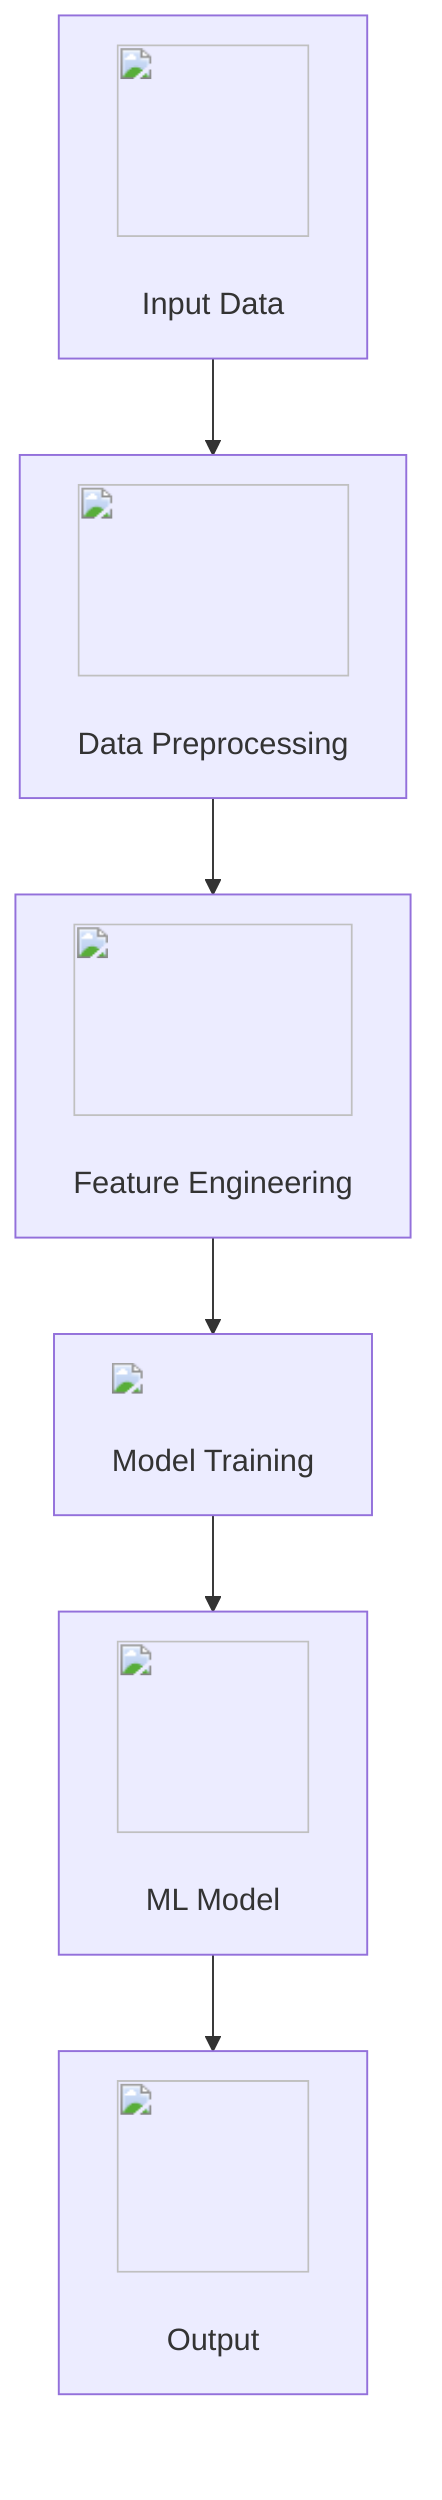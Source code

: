 graph TD
    A["<img src='icons/database.svg' width=100 height=100/> <br/> Input Data"]
    B["<img src='icons/file.svg' width=100 height=100/> <br/> Data Preprocessing"]
    C["<img src='icons/table.svg' width=100 height=100/> <br/> Feature Engineering"]
    D["<img src='dummy_plots/scatter_plot_template.svg'/> <br/> Model Training"]
    E["<img src='icons/brain.svg' width=100 height=100/> <br/> ML Model"]
    F["<img src='icons/column_split.svg' width=100 height=100/> <br/> Output"]

    A --> B
    B --> C
    C --> D
    D --> E
    E --> F
